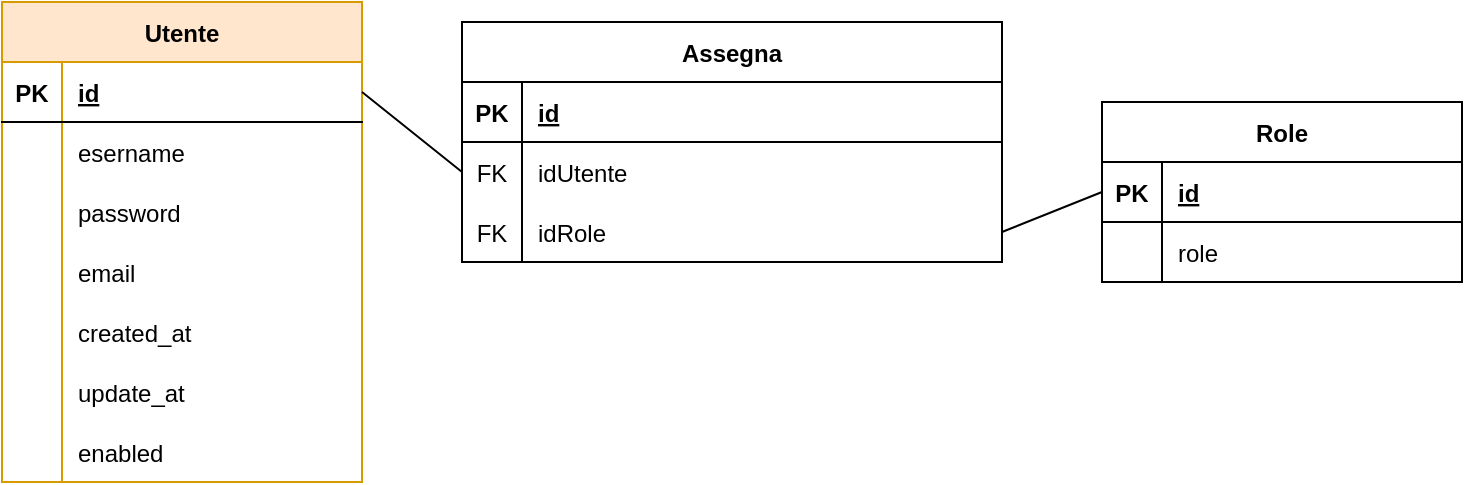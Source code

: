 <mxfile version="20.6.0" type="device"><diagram id="fnG4rSeS3LhUlXYHYQBw" name="Pagina-1"><mxGraphModel dx="753" dy="541" grid="1" gridSize="10" guides="1" tooltips="1" connect="1" arrows="1" fold="1" page="1" pageScale="1" pageWidth="827" pageHeight="1169" math="0" shadow="0"><root><mxCell id="0"/><mxCell id="1" parent="0"/><mxCell id="lnMJ-0UT0djRpLyNx8At-1" value="Utente" style="shape=table;startSize=30;container=1;collapsible=1;childLayout=tableLayout;fixedRows=1;rowLines=0;fontStyle=1;align=center;resizeLast=1;fillColor=#ffe6cc;strokeColor=#d79b00;" parent="1" vertex="1"><mxGeometry x="40" y="40" width="180" height="240" as="geometry"/></mxCell><mxCell id="lnMJ-0UT0djRpLyNx8At-2" value="" style="shape=tableRow;horizontal=0;startSize=0;swimlaneHead=0;swimlaneBody=0;fillColor=none;collapsible=0;dropTarget=0;points=[[0,0.5],[1,0.5]];portConstraint=eastwest;top=0;left=0;right=0;bottom=1;" parent="lnMJ-0UT0djRpLyNx8At-1" vertex="1"><mxGeometry y="30" width="180" height="30" as="geometry"/></mxCell><mxCell id="lnMJ-0UT0djRpLyNx8At-3" value="PK" style="shape=partialRectangle;connectable=0;fillColor=none;top=0;left=0;bottom=0;right=0;fontStyle=1;overflow=hidden;" parent="lnMJ-0UT0djRpLyNx8At-2" vertex="1"><mxGeometry width="30" height="30" as="geometry"><mxRectangle width="30" height="30" as="alternateBounds"/></mxGeometry></mxCell><mxCell id="lnMJ-0UT0djRpLyNx8At-4" value="id" style="shape=partialRectangle;connectable=0;fillColor=none;top=0;left=0;bottom=0;right=0;align=left;spacingLeft=6;fontStyle=5;overflow=hidden;" parent="lnMJ-0UT0djRpLyNx8At-2" vertex="1"><mxGeometry x="30" width="150" height="30" as="geometry"><mxRectangle width="150" height="30" as="alternateBounds"/></mxGeometry></mxCell><mxCell id="lnMJ-0UT0djRpLyNx8At-5" value="" style="shape=tableRow;horizontal=0;startSize=0;swimlaneHead=0;swimlaneBody=0;fillColor=none;collapsible=0;dropTarget=0;points=[[0,0.5],[1,0.5]];portConstraint=eastwest;top=0;left=0;right=0;bottom=0;" parent="lnMJ-0UT0djRpLyNx8At-1" vertex="1"><mxGeometry y="60" width="180" height="30" as="geometry"/></mxCell><mxCell id="lnMJ-0UT0djRpLyNx8At-6" value="" style="shape=partialRectangle;connectable=0;fillColor=none;top=0;left=0;bottom=0;right=0;editable=1;overflow=hidden;" parent="lnMJ-0UT0djRpLyNx8At-5" vertex="1"><mxGeometry width="30" height="30" as="geometry"><mxRectangle width="30" height="30" as="alternateBounds"/></mxGeometry></mxCell><mxCell id="lnMJ-0UT0djRpLyNx8At-7" value="esername" style="shape=partialRectangle;connectable=0;fillColor=none;top=0;left=0;bottom=0;right=0;align=left;spacingLeft=6;overflow=hidden;" parent="lnMJ-0UT0djRpLyNx8At-5" vertex="1"><mxGeometry x="30" width="150" height="30" as="geometry"><mxRectangle width="150" height="30" as="alternateBounds"/></mxGeometry></mxCell><mxCell id="lnMJ-0UT0djRpLyNx8At-8" value="" style="shape=tableRow;horizontal=0;startSize=0;swimlaneHead=0;swimlaneBody=0;fillColor=none;collapsible=0;dropTarget=0;points=[[0,0.5],[1,0.5]];portConstraint=eastwest;top=0;left=0;right=0;bottom=0;" parent="lnMJ-0UT0djRpLyNx8At-1" vertex="1"><mxGeometry y="90" width="180" height="30" as="geometry"/></mxCell><mxCell id="lnMJ-0UT0djRpLyNx8At-9" value="" style="shape=partialRectangle;connectable=0;fillColor=none;top=0;left=0;bottom=0;right=0;editable=1;overflow=hidden;" parent="lnMJ-0UT0djRpLyNx8At-8" vertex="1"><mxGeometry width="30" height="30" as="geometry"><mxRectangle width="30" height="30" as="alternateBounds"/></mxGeometry></mxCell><mxCell id="lnMJ-0UT0djRpLyNx8At-10" value="password" style="shape=partialRectangle;connectable=0;fillColor=none;top=0;left=0;bottom=0;right=0;align=left;spacingLeft=6;overflow=hidden;" parent="lnMJ-0UT0djRpLyNx8At-8" vertex="1"><mxGeometry x="30" width="150" height="30" as="geometry"><mxRectangle width="150" height="30" as="alternateBounds"/></mxGeometry></mxCell><mxCell id="lnMJ-0UT0djRpLyNx8At-11" value="" style="shape=tableRow;horizontal=0;startSize=0;swimlaneHead=0;swimlaneBody=0;fillColor=none;collapsible=0;dropTarget=0;points=[[0,0.5],[1,0.5]];portConstraint=eastwest;top=0;left=0;right=0;bottom=0;" parent="lnMJ-0UT0djRpLyNx8At-1" vertex="1"><mxGeometry y="120" width="180" height="30" as="geometry"/></mxCell><mxCell id="lnMJ-0UT0djRpLyNx8At-12" value="" style="shape=partialRectangle;connectable=0;fillColor=none;top=0;left=0;bottom=0;right=0;editable=1;overflow=hidden;" parent="lnMJ-0UT0djRpLyNx8At-11" vertex="1"><mxGeometry width="30" height="30" as="geometry"><mxRectangle width="30" height="30" as="alternateBounds"/></mxGeometry></mxCell><mxCell id="lnMJ-0UT0djRpLyNx8At-13" value="email" style="shape=partialRectangle;connectable=0;fillColor=none;top=0;left=0;bottom=0;right=0;align=left;spacingLeft=6;overflow=hidden;" parent="lnMJ-0UT0djRpLyNx8At-11" vertex="1"><mxGeometry x="30" width="150" height="30" as="geometry"><mxRectangle width="150" height="30" as="alternateBounds"/></mxGeometry></mxCell><mxCell id="lnMJ-0UT0djRpLyNx8At-27" style="shape=tableRow;horizontal=0;startSize=0;swimlaneHead=0;swimlaneBody=0;fillColor=none;collapsible=0;dropTarget=0;points=[[0,0.5],[1,0.5]];portConstraint=eastwest;top=0;left=0;right=0;bottom=0;" parent="lnMJ-0UT0djRpLyNx8At-1" vertex="1"><mxGeometry y="150" width="180" height="30" as="geometry"/></mxCell><mxCell id="lnMJ-0UT0djRpLyNx8At-28" style="shape=partialRectangle;connectable=0;fillColor=none;top=0;left=0;bottom=0;right=0;editable=1;overflow=hidden;" parent="lnMJ-0UT0djRpLyNx8At-27" vertex="1"><mxGeometry width="30" height="30" as="geometry"><mxRectangle width="30" height="30" as="alternateBounds"/></mxGeometry></mxCell><mxCell id="lnMJ-0UT0djRpLyNx8At-29" value="created_at" style="shape=partialRectangle;connectable=0;fillColor=none;top=0;left=0;bottom=0;right=0;align=left;spacingLeft=6;overflow=hidden;" parent="lnMJ-0UT0djRpLyNx8At-27" vertex="1"><mxGeometry x="30" width="150" height="30" as="geometry"><mxRectangle width="150" height="30" as="alternateBounds"/></mxGeometry></mxCell><mxCell id="lnMJ-0UT0djRpLyNx8At-30" style="shape=tableRow;horizontal=0;startSize=0;swimlaneHead=0;swimlaneBody=0;fillColor=none;collapsible=0;dropTarget=0;points=[[0,0.5],[1,0.5]];portConstraint=eastwest;top=0;left=0;right=0;bottom=0;" parent="lnMJ-0UT0djRpLyNx8At-1" vertex="1"><mxGeometry y="180" width="180" height="30" as="geometry"/></mxCell><mxCell id="lnMJ-0UT0djRpLyNx8At-31" style="shape=partialRectangle;connectable=0;fillColor=none;top=0;left=0;bottom=0;right=0;editable=1;overflow=hidden;" parent="lnMJ-0UT0djRpLyNx8At-30" vertex="1"><mxGeometry width="30" height="30" as="geometry"><mxRectangle width="30" height="30" as="alternateBounds"/></mxGeometry></mxCell><mxCell id="lnMJ-0UT0djRpLyNx8At-32" value="update_at" style="shape=partialRectangle;connectable=0;fillColor=none;top=0;left=0;bottom=0;right=0;align=left;spacingLeft=6;overflow=hidden;" parent="lnMJ-0UT0djRpLyNx8At-30" vertex="1"><mxGeometry x="30" width="150" height="30" as="geometry"><mxRectangle width="150" height="30" as="alternateBounds"/></mxGeometry></mxCell><mxCell id="lnMJ-0UT0djRpLyNx8At-33" style="shape=tableRow;horizontal=0;startSize=0;swimlaneHead=0;swimlaneBody=0;fillColor=none;collapsible=0;dropTarget=0;points=[[0,0.5],[1,0.5]];portConstraint=eastwest;top=0;left=0;right=0;bottom=0;" parent="lnMJ-0UT0djRpLyNx8At-1" vertex="1"><mxGeometry y="210" width="180" height="30" as="geometry"/></mxCell><mxCell id="lnMJ-0UT0djRpLyNx8At-34" style="shape=partialRectangle;connectable=0;fillColor=none;top=0;left=0;bottom=0;right=0;editable=1;overflow=hidden;" parent="lnMJ-0UT0djRpLyNx8At-33" vertex="1"><mxGeometry width="30" height="30" as="geometry"><mxRectangle width="30" height="30" as="alternateBounds"/></mxGeometry></mxCell><mxCell id="lnMJ-0UT0djRpLyNx8At-35" value="enabled" style="shape=partialRectangle;connectable=0;fillColor=none;top=0;left=0;bottom=0;right=0;align=left;spacingLeft=6;overflow=hidden;" parent="lnMJ-0UT0djRpLyNx8At-33" vertex="1"><mxGeometry x="30" width="150" height="30" as="geometry"><mxRectangle width="150" height="30" as="alternateBounds"/></mxGeometry></mxCell><mxCell id="lnMJ-0UT0djRpLyNx8At-49" value="Role" style="shape=table;startSize=30;container=1;collapsible=1;childLayout=tableLayout;fixedRows=1;rowLines=0;fontStyle=1;align=center;resizeLast=1;" parent="1" vertex="1"><mxGeometry x="590" y="90" width="180" height="90" as="geometry"><mxRectangle x="280" y="40" width="70" height="30" as="alternateBounds"/></mxGeometry></mxCell><mxCell id="lnMJ-0UT0djRpLyNx8At-50" value="" style="shape=tableRow;horizontal=0;startSize=0;swimlaneHead=0;swimlaneBody=0;fillColor=none;collapsible=0;dropTarget=0;points=[[0,0.5],[1,0.5]];portConstraint=eastwest;top=0;left=0;right=0;bottom=1;" parent="lnMJ-0UT0djRpLyNx8At-49" vertex="1"><mxGeometry y="30" width="180" height="30" as="geometry"/></mxCell><mxCell id="lnMJ-0UT0djRpLyNx8At-51" value="PK" style="shape=partialRectangle;connectable=0;fillColor=none;top=0;left=0;bottom=0;right=0;fontStyle=1;overflow=hidden;" parent="lnMJ-0UT0djRpLyNx8At-50" vertex="1"><mxGeometry width="30" height="30" as="geometry"><mxRectangle width="30" height="30" as="alternateBounds"/></mxGeometry></mxCell><mxCell id="lnMJ-0UT0djRpLyNx8At-52" value="id" style="shape=partialRectangle;connectable=0;fillColor=none;top=0;left=0;bottom=0;right=0;align=left;spacingLeft=6;fontStyle=5;overflow=hidden;" parent="lnMJ-0UT0djRpLyNx8At-50" vertex="1"><mxGeometry x="30" width="150" height="30" as="geometry"><mxRectangle width="150" height="30" as="alternateBounds"/></mxGeometry></mxCell><mxCell id="lnMJ-0UT0djRpLyNx8At-53" value="" style="shape=tableRow;horizontal=0;startSize=0;swimlaneHead=0;swimlaneBody=0;fillColor=none;collapsible=0;dropTarget=0;points=[[0,0.5],[1,0.5]];portConstraint=eastwest;top=0;left=0;right=0;bottom=0;" parent="lnMJ-0UT0djRpLyNx8At-49" vertex="1"><mxGeometry y="60" width="180" height="30" as="geometry"/></mxCell><mxCell id="lnMJ-0UT0djRpLyNx8At-54" value="" style="shape=partialRectangle;connectable=0;fillColor=none;top=0;left=0;bottom=0;right=0;editable=1;overflow=hidden;" parent="lnMJ-0UT0djRpLyNx8At-53" vertex="1"><mxGeometry width="30" height="30" as="geometry"><mxRectangle width="30" height="30" as="alternateBounds"/></mxGeometry></mxCell><mxCell id="lnMJ-0UT0djRpLyNx8At-55" value="role" style="shape=partialRectangle;connectable=0;fillColor=none;top=0;left=0;bottom=0;right=0;align=left;spacingLeft=6;overflow=hidden;" parent="lnMJ-0UT0djRpLyNx8At-53" vertex="1"><mxGeometry x="30" width="150" height="30" as="geometry"><mxRectangle width="150" height="30" as="alternateBounds"/></mxGeometry></mxCell><mxCell id="l78E3RvMSU4B_RMA8CA8-1" value="Assegna" style="shape=table;startSize=30;container=1;collapsible=1;childLayout=tableLayout;fixedRows=1;rowLines=0;fontStyle=1;align=center;resizeLast=1;" vertex="1" parent="1"><mxGeometry x="270" y="50" width="270" height="120" as="geometry"/></mxCell><mxCell id="l78E3RvMSU4B_RMA8CA8-2" value="" style="shape=tableRow;horizontal=0;startSize=0;swimlaneHead=0;swimlaneBody=0;fillColor=none;collapsible=0;dropTarget=0;points=[[0,0.5],[1,0.5]];portConstraint=eastwest;top=0;left=0;right=0;bottom=1;" vertex="1" parent="l78E3RvMSU4B_RMA8CA8-1"><mxGeometry y="30" width="270" height="30" as="geometry"/></mxCell><mxCell id="l78E3RvMSU4B_RMA8CA8-3" value="PK" style="shape=partialRectangle;connectable=0;fillColor=none;top=0;left=0;bottom=0;right=0;fontStyle=1;overflow=hidden;" vertex="1" parent="l78E3RvMSU4B_RMA8CA8-2"><mxGeometry width="30" height="30" as="geometry"><mxRectangle width="30" height="30" as="alternateBounds"/></mxGeometry></mxCell><mxCell id="l78E3RvMSU4B_RMA8CA8-4" value="id" style="shape=partialRectangle;connectable=0;fillColor=none;top=0;left=0;bottom=0;right=0;align=left;spacingLeft=6;fontStyle=5;overflow=hidden;" vertex="1" parent="l78E3RvMSU4B_RMA8CA8-2"><mxGeometry x="30" width="240" height="30" as="geometry"><mxRectangle width="240" height="30" as="alternateBounds"/></mxGeometry></mxCell><mxCell id="l78E3RvMSU4B_RMA8CA8-5" value="" style="shape=tableRow;horizontal=0;startSize=0;swimlaneHead=0;swimlaneBody=0;fillColor=none;collapsible=0;dropTarget=0;points=[[0,0.5],[1,0.5]];portConstraint=eastwest;top=0;left=0;right=0;bottom=0;" vertex="1" parent="l78E3RvMSU4B_RMA8CA8-1"><mxGeometry y="60" width="270" height="30" as="geometry"/></mxCell><mxCell id="l78E3RvMSU4B_RMA8CA8-6" value="FK" style="shape=partialRectangle;connectable=0;fillColor=none;top=0;left=0;bottom=0;right=0;editable=1;overflow=hidden;" vertex="1" parent="l78E3RvMSU4B_RMA8CA8-5"><mxGeometry width="30" height="30" as="geometry"><mxRectangle width="30" height="30" as="alternateBounds"/></mxGeometry></mxCell><mxCell id="l78E3RvMSU4B_RMA8CA8-7" value="idUtente" style="shape=partialRectangle;connectable=0;fillColor=none;top=0;left=0;bottom=0;right=0;align=left;spacingLeft=6;overflow=hidden;" vertex="1" parent="l78E3RvMSU4B_RMA8CA8-5"><mxGeometry x="30" width="240" height="30" as="geometry"><mxRectangle width="240" height="30" as="alternateBounds"/></mxGeometry></mxCell><mxCell id="l78E3RvMSU4B_RMA8CA8-8" value="" style="shape=tableRow;horizontal=0;startSize=0;swimlaneHead=0;swimlaneBody=0;fillColor=none;collapsible=0;dropTarget=0;points=[[0,0.5],[1,0.5]];portConstraint=eastwest;top=0;left=0;right=0;bottom=0;" vertex="1" parent="l78E3RvMSU4B_RMA8CA8-1"><mxGeometry y="90" width="270" height="30" as="geometry"/></mxCell><mxCell id="l78E3RvMSU4B_RMA8CA8-9" value="FK" style="shape=partialRectangle;connectable=0;fillColor=none;top=0;left=0;bottom=0;right=0;editable=1;overflow=hidden;" vertex="1" parent="l78E3RvMSU4B_RMA8CA8-8"><mxGeometry width="30" height="30" as="geometry"><mxRectangle width="30" height="30" as="alternateBounds"/></mxGeometry></mxCell><mxCell id="l78E3RvMSU4B_RMA8CA8-10" value="idRole" style="shape=partialRectangle;connectable=0;fillColor=none;top=0;left=0;bottom=0;right=0;align=left;spacingLeft=6;overflow=hidden;" vertex="1" parent="l78E3RvMSU4B_RMA8CA8-8"><mxGeometry x="30" width="240" height="30" as="geometry"><mxRectangle width="240" height="30" as="alternateBounds"/></mxGeometry></mxCell><mxCell id="l78E3RvMSU4B_RMA8CA8-14" value="" style="endArrow=none;html=1;rounded=0;exitX=1;exitY=0.5;exitDx=0;exitDy=0;entryX=0;entryY=0.5;entryDx=0;entryDy=0;" edge="1" parent="1" source="lnMJ-0UT0djRpLyNx8At-2" target="l78E3RvMSU4B_RMA8CA8-5"><mxGeometry width="50" height="50" relative="1" as="geometry"><mxPoint x="370" y="370" as="sourcePoint"/><mxPoint x="420" y="320" as="targetPoint"/></mxGeometry></mxCell><mxCell id="l78E3RvMSU4B_RMA8CA8-18" value="" style="endArrow=none;html=1;rounded=0;entryX=0;entryY=0.5;entryDx=0;entryDy=0;exitX=1;exitY=0.5;exitDx=0;exitDy=0;" edge="1" parent="1" source="l78E3RvMSU4B_RMA8CA8-8" target="lnMJ-0UT0djRpLyNx8At-50"><mxGeometry width="50" height="50" relative="1" as="geometry"><mxPoint x="490" y="160" as="sourcePoint"/><mxPoint x="540" y="110" as="targetPoint"/></mxGeometry></mxCell></root></mxGraphModel></diagram></mxfile>